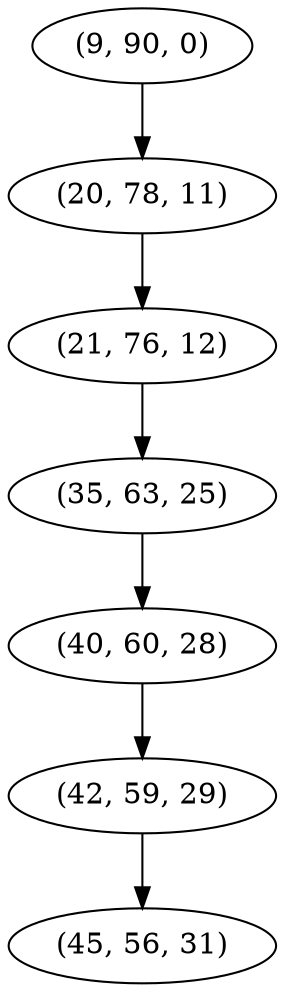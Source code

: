 digraph tree {
    "(9, 90, 0)";
    "(20, 78, 11)";
    "(21, 76, 12)";
    "(35, 63, 25)";
    "(40, 60, 28)";
    "(42, 59, 29)";
    "(45, 56, 31)";
    "(9, 90, 0)" -> "(20, 78, 11)";
    "(20, 78, 11)" -> "(21, 76, 12)";
    "(21, 76, 12)" -> "(35, 63, 25)";
    "(35, 63, 25)" -> "(40, 60, 28)";
    "(40, 60, 28)" -> "(42, 59, 29)";
    "(42, 59, 29)" -> "(45, 56, 31)";
}
